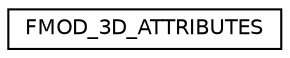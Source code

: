 digraph "Graphical Class Hierarchy"
{
  edge [fontname="Helvetica",fontsize="10",labelfontname="Helvetica",labelfontsize="10"];
  node [fontname="Helvetica",fontsize="10",shape=record];
  rankdir="LR";
  Node1 [label="FMOD_3D_ATTRIBUTES",height=0.2,width=0.4,color="black", fillcolor="white", style="filled",URL="$struct_f_m_o_d__3_d___a_t_t_r_i_b_u_t_e_s.html"];
}
